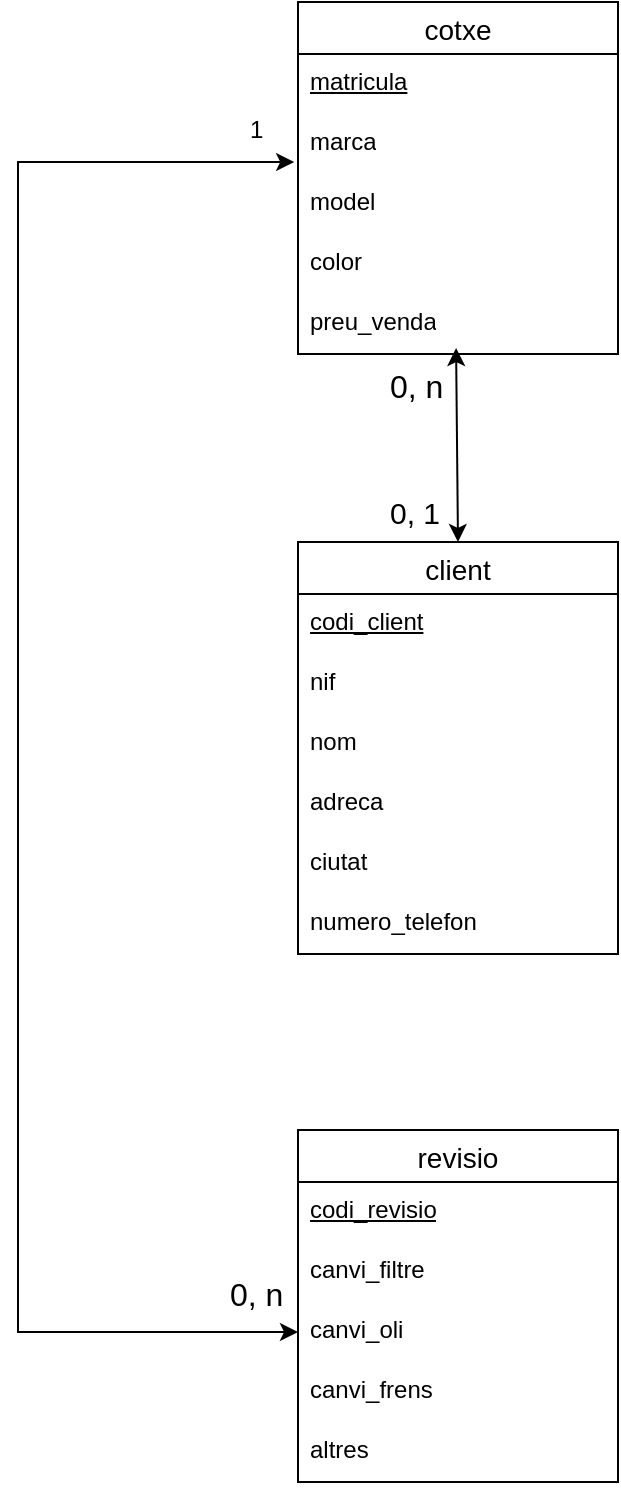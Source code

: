 <mxfile version="24.7.16">
  <diagram name="Pàgina-1" id="GiMXrqmAcchajK0Y9ebd">
    <mxGraphModel dx="441" dy="788" grid="1" gridSize="10" guides="1" tooltips="1" connect="1" arrows="1" fold="1" page="1" pageScale="1" pageWidth="827" pageHeight="1169" math="0" shadow="0">
      <root>
        <mxCell id="0" />
        <mxCell id="1" parent="0" />
        <mxCell id="EYCTUoR23nMgp0SE8vzJ-1" value="cotxe" style="swimlane;fontStyle=0;childLayout=stackLayout;horizontal=1;startSize=26;horizontalStack=0;resizeParent=1;resizeParentMax=0;resizeLast=0;collapsible=1;marginBottom=0;align=center;fontSize=14;" vertex="1" parent="1">
          <mxGeometry x="470" y="80" width="160" height="176" as="geometry" />
        </mxCell>
        <mxCell id="EYCTUoR23nMgp0SE8vzJ-2" value="&lt;u&gt;matricula&lt;/u&gt;" style="text;strokeColor=none;fillColor=none;spacingLeft=4;spacingRight=4;overflow=hidden;rotatable=0;points=[[0,0.5],[1,0.5]];portConstraint=eastwest;fontSize=12;whiteSpace=wrap;html=1;" vertex="1" parent="EYCTUoR23nMgp0SE8vzJ-1">
          <mxGeometry y="26" width="160" height="30" as="geometry" />
        </mxCell>
        <mxCell id="EYCTUoR23nMgp0SE8vzJ-3" value="marca" style="text;strokeColor=none;fillColor=none;spacingLeft=4;spacingRight=4;overflow=hidden;rotatable=0;points=[[0,0.5],[1,0.5]];portConstraint=eastwest;fontSize=12;whiteSpace=wrap;html=1;" vertex="1" parent="EYCTUoR23nMgp0SE8vzJ-1">
          <mxGeometry y="56" width="160" height="30" as="geometry" />
        </mxCell>
        <mxCell id="EYCTUoR23nMgp0SE8vzJ-4" value="model" style="text;strokeColor=none;fillColor=none;spacingLeft=4;spacingRight=4;overflow=hidden;rotatable=0;points=[[0,0.5],[1,0.5]];portConstraint=eastwest;fontSize=12;whiteSpace=wrap;html=1;" vertex="1" parent="EYCTUoR23nMgp0SE8vzJ-1">
          <mxGeometry y="86" width="160" height="30" as="geometry" />
        </mxCell>
        <mxCell id="EYCTUoR23nMgp0SE8vzJ-6" value="color" style="text;strokeColor=none;fillColor=none;spacingLeft=4;spacingRight=4;overflow=hidden;rotatable=0;points=[[0,0.5],[1,0.5]];portConstraint=eastwest;fontSize=12;whiteSpace=wrap;html=1;" vertex="1" parent="EYCTUoR23nMgp0SE8vzJ-1">
          <mxGeometry y="116" width="160" height="30" as="geometry" />
        </mxCell>
        <mxCell id="EYCTUoR23nMgp0SE8vzJ-5" value="preu_venda" style="text;strokeColor=none;fillColor=none;spacingLeft=4;spacingRight=4;overflow=hidden;rotatable=0;points=[[0,0.5],[1,0.5]];portConstraint=eastwest;fontSize=12;whiteSpace=wrap;html=1;" vertex="1" parent="EYCTUoR23nMgp0SE8vzJ-1">
          <mxGeometry y="146" width="160" height="30" as="geometry" />
        </mxCell>
        <mxCell id="EYCTUoR23nMgp0SE8vzJ-7" value="client" style="swimlane;fontStyle=0;childLayout=stackLayout;horizontal=1;startSize=26;horizontalStack=0;resizeParent=1;resizeParentMax=0;resizeLast=0;collapsible=1;marginBottom=0;align=center;fontSize=14;" vertex="1" parent="1">
          <mxGeometry x="470" y="350" width="160" height="206" as="geometry" />
        </mxCell>
        <mxCell id="EYCTUoR23nMgp0SE8vzJ-29" value="&lt;u&gt;codi_client&lt;/u&gt;" style="text;strokeColor=none;fillColor=none;spacingLeft=4;spacingRight=4;overflow=hidden;rotatable=0;points=[[0,0.5],[1,0.5]];portConstraint=eastwest;fontSize=12;whiteSpace=wrap;html=1;" vertex="1" parent="EYCTUoR23nMgp0SE8vzJ-7">
          <mxGeometry y="26" width="160" height="30" as="geometry" />
        </mxCell>
        <mxCell id="EYCTUoR23nMgp0SE8vzJ-8" value="nif" style="text;strokeColor=none;fillColor=none;spacingLeft=4;spacingRight=4;overflow=hidden;rotatable=0;points=[[0,0.5],[1,0.5]];portConstraint=eastwest;fontSize=12;whiteSpace=wrap;html=1;" vertex="1" parent="EYCTUoR23nMgp0SE8vzJ-7">
          <mxGeometry y="56" width="160" height="30" as="geometry" />
        </mxCell>
        <mxCell id="EYCTUoR23nMgp0SE8vzJ-9" value="nom" style="text;strokeColor=none;fillColor=none;spacingLeft=4;spacingRight=4;overflow=hidden;rotatable=0;points=[[0,0.5],[1,0.5]];portConstraint=eastwest;fontSize=12;whiteSpace=wrap;html=1;" vertex="1" parent="EYCTUoR23nMgp0SE8vzJ-7">
          <mxGeometry y="86" width="160" height="30" as="geometry" />
        </mxCell>
        <mxCell id="EYCTUoR23nMgp0SE8vzJ-10" value="adreca" style="text;strokeColor=none;fillColor=none;spacingLeft=4;spacingRight=4;overflow=hidden;rotatable=0;points=[[0,0.5],[1,0.5]];portConstraint=eastwest;fontSize=12;whiteSpace=wrap;html=1;" vertex="1" parent="EYCTUoR23nMgp0SE8vzJ-7">
          <mxGeometry y="116" width="160" height="30" as="geometry" />
        </mxCell>
        <mxCell id="EYCTUoR23nMgp0SE8vzJ-11" value="ciutat" style="text;strokeColor=none;fillColor=none;spacingLeft=4;spacingRight=4;overflow=hidden;rotatable=0;points=[[0,0.5],[1,0.5]];portConstraint=eastwest;fontSize=12;whiteSpace=wrap;html=1;" vertex="1" parent="EYCTUoR23nMgp0SE8vzJ-7">
          <mxGeometry y="146" width="160" height="30" as="geometry" />
        </mxCell>
        <mxCell id="EYCTUoR23nMgp0SE8vzJ-12" value="numero_telefon" style="text;strokeColor=none;fillColor=none;spacingLeft=4;spacingRight=4;overflow=hidden;rotatable=0;points=[[0,0.5],[1,0.5]];portConstraint=eastwest;fontSize=12;whiteSpace=wrap;html=1;" vertex="1" parent="EYCTUoR23nMgp0SE8vzJ-7">
          <mxGeometry y="176" width="160" height="30" as="geometry" />
        </mxCell>
        <mxCell id="EYCTUoR23nMgp0SE8vzJ-13" value="revisio" style="swimlane;fontStyle=0;childLayout=stackLayout;horizontal=1;startSize=26;horizontalStack=0;resizeParent=1;resizeParentMax=0;resizeLast=0;collapsible=1;marginBottom=0;align=center;fontSize=14;" vertex="1" parent="1">
          <mxGeometry x="470" y="644" width="160" height="176" as="geometry" />
        </mxCell>
        <mxCell id="EYCTUoR23nMgp0SE8vzJ-14" value="&lt;u&gt;codi_revisio&lt;/u&gt;" style="text;strokeColor=none;fillColor=none;spacingLeft=4;spacingRight=4;overflow=hidden;rotatable=0;points=[[0,0.5],[1,0.5]];portConstraint=eastwest;fontSize=12;whiteSpace=wrap;html=1;" vertex="1" parent="EYCTUoR23nMgp0SE8vzJ-13">
          <mxGeometry y="26" width="160" height="30" as="geometry" />
        </mxCell>
        <mxCell id="EYCTUoR23nMgp0SE8vzJ-15" value="canvi_filtre" style="text;strokeColor=none;fillColor=none;spacingLeft=4;spacingRight=4;overflow=hidden;rotatable=0;points=[[0,0.5],[1,0.5]];portConstraint=eastwest;fontSize=12;whiteSpace=wrap;html=1;" vertex="1" parent="EYCTUoR23nMgp0SE8vzJ-13">
          <mxGeometry y="56" width="160" height="30" as="geometry" />
        </mxCell>
        <mxCell id="EYCTUoR23nMgp0SE8vzJ-16" value="canvi_oli" style="text;strokeColor=none;fillColor=none;spacingLeft=4;spacingRight=4;overflow=hidden;rotatable=0;points=[[0,0.5],[1,0.5]];portConstraint=eastwest;fontSize=12;whiteSpace=wrap;html=1;" vertex="1" parent="EYCTUoR23nMgp0SE8vzJ-13">
          <mxGeometry y="86" width="160" height="30" as="geometry" />
        </mxCell>
        <mxCell id="EYCTUoR23nMgp0SE8vzJ-17" value="canvi_frens" style="text;strokeColor=none;fillColor=none;spacingLeft=4;spacingRight=4;overflow=hidden;rotatable=0;points=[[0,0.5],[1,0.5]];portConstraint=eastwest;fontSize=12;whiteSpace=wrap;html=1;" vertex="1" parent="EYCTUoR23nMgp0SE8vzJ-13">
          <mxGeometry y="116" width="160" height="30" as="geometry" />
        </mxCell>
        <mxCell id="EYCTUoR23nMgp0SE8vzJ-18" value="altres" style="text;strokeColor=none;fillColor=none;spacingLeft=4;spacingRight=4;overflow=hidden;rotatable=0;points=[[0,0.5],[1,0.5]];portConstraint=eastwest;fontSize=12;whiteSpace=wrap;html=1;" vertex="1" parent="EYCTUoR23nMgp0SE8vzJ-13">
          <mxGeometry y="146" width="160" height="30" as="geometry" />
        </mxCell>
        <mxCell id="EYCTUoR23nMgp0SE8vzJ-20" value="" style="endArrow=classic;startArrow=classic;html=1;rounded=0;entryX=0.494;entryY=0.9;entryDx=0;entryDy=0;entryPerimeter=0;exitX=0.5;exitY=0;exitDx=0;exitDy=0;" edge="1" parent="1" source="EYCTUoR23nMgp0SE8vzJ-7" target="EYCTUoR23nMgp0SE8vzJ-5">
          <mxGeometry width="50" height="50" relative="1" as="geometry">
            <mxPoint x="530" y="430" as="sourcePoint" />
            <mxPoint x="580" y="380" as="targetPoint" />
          </mxGeometry>
        </mxCell>
        <mxCell id="EYCTUoR23nMgp0SE8vzJ-21" value="&lt;font style=&quot;font-size: 16px;&quot;&gt;0, n&lt;/font&gt;" style="text;strokeColor=none;fillColor=none;spacingLeft=4;spacingRight=4;overflow=hidden;rotatable=0;points=[[0,0.5],[1,0.5]];portConstraint=eastwest;fontSize=12;whiteSpace=wrap;html=1;" vertex="1" parent="1">
          <mxGeometry x="510" y="256" width="40" height="30" as="geometry" />
        </mxCell>
        <mxCell id="EYCTUoR23nMgp0SE8vzJ-22" value="&lt;font style=&quot;font-size: 15px;&quot;&gt;0, 1&lt;/font&gt;" style="text;strokeColor=none;fillColor=none;spacingLeft=4;spacingRight=4;overflow=hidden;rotatable=0;points=[[0,0.5],[1,0.5]];portConstraint=eastwest;fontSize=12;whiteSpace=wrap;html=1;" vertex="1" parent="1">
          <mxGeometry x="510" y="320" width="40" height="30" as="geometry" />
        </mxCell>
        <mxCell id="EYCTUoR23nMgp0SE8vzJ-26" value="" style="endArrow=classic;startArrow=classic;html=1;rounded=0;entryX=-0.012;entryY=0.8;entryDx=0;entryDy=0;entryPerimeter=0;exitX=0;exitY=0.5;exitDx=0;exitDy=0;" edge="1" parent="1" source="EYCTUoR23nMgp0SE8vzJ-16" target="EYCTUoR23nMgp0SE8vzJ-3">
          <mxGeometry width="50" height="50" relative="1" as="geometry">
            <mxPoint x="560" y="360" as="sourcePoint" />
            <mxPoint x="559" y="263" as="targetPoint" />
            <Array as="points">
              <mxPoint x="330" y="745" />
              <mxPoint x="330" y="450" />
              <mxPoint x="330" y="160" />
            </Array>
          </mxGeometry>
        </mxCell>
        <mxCell id="EYCTUoR23nMgp0SE8vzJ-27" value="1" style="text;strokeColor=none;fillColor=none;spacingLeft=4;spacingRight=4;overflow=hidden;rotatable=0;points=[[0,0.5],[1,0.5]];portConstraint=eastwest;fontSize=12;whiteSpace=wrap;html=1;" vertex="1" parent="1">
          <mxGeometry x="440" y="130" width="40" height="30" as="geometry" />
        </mxCell>
        <mxCell id="EYCTUoR23nMgp0SE8vzJ-28" value="&lt;font style=&quot;font-size: 16px;&quot;&gt;0, n&lt;/font&gt;" style="text;strokeColor=none;fillColor=none;spacingLeft=4;spacingRight=4;overflow=hidden;rotatable=0;points=[[0,0.5],[1,0.5]];portConstraint=eastwest;fontSize=12;whiteSpace=wrap;html=1;" vertex="1" parent="1">
          <mxGeometry x="430" y="710" width="40" height="30" as="geometry" />
        </mxCell>
      </root>
    </mxGraphModel>
  </diagram>
</mxfile>

